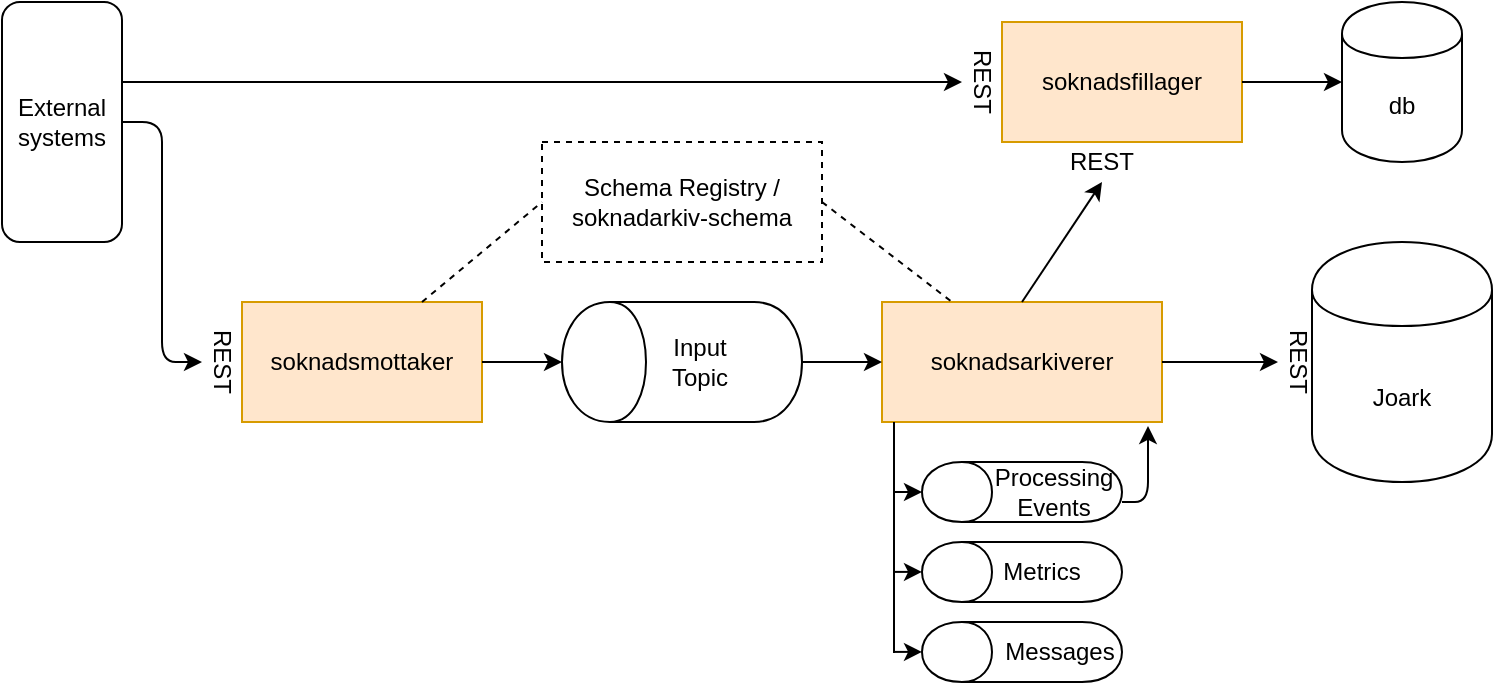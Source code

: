 <mxfile version="14.7.3" type="device"><diagram id="C5RBs43oDa-KdzZeNtuy" name="Page-1"><mxGraphModel dx="1038" dy="547" grid="1" gridSize="10" guides="1" tooltips="1" connect="1" arrows="1" fold="1" page="1" pageScale="1" pageWidth="827" pageHeight="1169" math="0" shadow="0"><root><mxCell id="WIyWlLk6GJQsqaUBKTNV-0"/><mxCell id="WIyWlLk6GJQsqaUBKTNV-1" parent="WIyWlLk6GJQsqaUBKTNV-0"/><mxCell id="EIYnQP945MdSidxrCzZS-0" value="&lt;div&gt;soknadsmottaker&lt;/div&gt;" style="rounded=0;whiteSpace=wrap;html=1;fillColor=#ffe6cc;strokeColor=#d79b00;" parent="WIyWlLk6GJQsqaUBKTNV-1" vertex="1"><mxGeometry x="130" y="160" width="120" height="60" as="geometry"/></mxCell><mxCell id="EIYnQP945MdSidxrCzZS-2" value="&lt;div&gt;Input&lt;/div&gt;&lt;div&gt;Topic&lt;/div&gt;" style="shape=cylinder;whiteSpace=wrap;html=1;boundedLbl=1;backgroundOutline=1;direction=north;" parent="WIyWlLk6GJQsqaUBKTNV-1" vertex="1"><mxGeometry x="290" y="160" width="120" height="60" as="geometry"/></mxCell><mxCell id="EIYnQP945MdSidxrCzZS-6" value="&lt;div&gt;Schema Registry /&lt;/div&gt;&lt;div&gt;soknadarkiv-schema&lt;br&gt;&lt;/div&gt;" style="rounded=0;whiteSpace=wrap;html=1;dashed=1;" parent="WIyWlLk6GJQsqaUBKTNV-1" vertex="1"><mxGeometry x="280" y="80" width="140" height="60" as="geometry"/></mxCell><mxCell id="EIYnQP945MdSidxrCzZS-7" value="" style="endArrow=none;dashed=1;html=1;entryX=0;entryY=0.5;entryDx=0;entryDy=0;exitX=0.75;exitY=0;exitDx=0;exitDy=0;" parent="WIyWlLk6GJQsqaUBKTNV-1" source="EIYnQP945MdSidxrCzZS-0" target="EIYnQP945MdSidxrCzZS-6" edge="1"><mxGeometry width="50" height="50" relative="1" as="geometry"><mxPoint x="210" y="160" as="sourcePoint"/><mxPoint x="260" y="110" as="targetPoint"/></mxGeometry></mxCell><mxCell id="EIYnQP945MdSidxrCzZS-8" value="" style="endArrow=classic;html=1;exitX=1;exitY=0.5;exitDx=0;exitDy=0;entryX=0.5;entryY=0;entryDx=0;entryDy=0;" parent="WIyWlLk6GJQsqaUBKTNV-1" source="EIYnQP945MdSidxrCzZS-0" target="EIYnQP945MdSidxrCzZS-2" edge="1"><mxGeometry width="50" height="50" relative="1" as="geometry"><mxPoint x="480" y="470" as="sourcePoint"/><mxPoint x="530" y="420" as="targetPoint"/></mxGeometry></mxCell><mxCell id="EIYnQP945MdSidxrCzZS-9" value="soknadsarkiverer" style="rounded=0;whiteSpace=wrap;html=1;fillColor=#ffe6cc;strokeColor=#d79b00;" parent="WIyWlLk6GJQsqaUBKTNV-1" vertex="1"><mxGeometry x="450" y="160" width="140" height="60" as="geometry"/></mxCell><mxCell id="EIYnQP945MdSidxrCzZS-10" value="&lt;div&gt;soknadsfillager&lt;/div&gt;" style="rounded=0;whiteSpace=wrap;html=1;fillColor=#ffe6cc;strokeColor=#d79b00;" parent="WIyWlLk6GJQsqaUBKTNV-1" vertex="1"><mxGeometry x="510" y="20" width="120" height="60" as="geometry"/></mxCell><mxCell id="EIYnQP945MdSidxrCzZS-11" value="db" style="shape=cylinder;whiteSpace=wrap;html=1;boundedLbl=1;backgroundOutline=1;" parent="WIyWlLk6GJQsqaUBKTNV-1" vertex="1"><mxGeometry x="680" y="10" width="60" height="80" as="geometry"/></mxCell><mxCell id="EIYnQP945MdSidxrCzZS-12" value="" style="endArrow=classic;startArrow=none;html=1;entryX=0;entryY=0.5;entryDx=0;entryDy=0;exitX=1;exitY=0.5;exitDx=0;exitDy=0;startFill=0;" parent="WIyWlLk6GJQsqaUBKTNV-1" source="EIYnQP945MdSidxrCzZS-10" target="EIYnQP945MdSidxrCzZS-11" edge="1"><mxGeometry width="50" height="50" relative="1" as="geometry"><mxPoint x="470" y="450" as="sourcePoint"/><mxPoint x="520" y="400" as="targetPoint"/></mxGeometry></mxCell><mxCell id="EIYnQP945MdSidxrCzZS-14" value="Joark" style="shape=cylinder;whiteSpace=wrap;html=1;boundedLbl=1;backgroundOutline=1;" parent="WIyWlLk6GJQsqaUBKTNV-1" vertex="1"><mxGeometry x="665" y="130" width="90" height="120" as="geometry"/></mxCell><mxCell id="EIYnQP945MdSidxrCzZS-15" value="" style="endArrow=classic;html=1;entryX=0.5;entryY=1;entryDx=0;entryDy=0;exitX=1;exitY=0.5;exitDx=0;exitDy=0;" parent="WIyWlLk6GJQsqaUBKTNV-1" source="EIYnQP945MdSidxrCzZS-9" target="EIYnQP945MdSidxrCzZS-28" edge="1"><mxGeometry width="50" height="50" relative="1" as="geometry"><mxPoint x="480" y="470" as="sourcePoint"/><mxPoint x="530" y="420" as="targetPoint"/></mxGeometry></mxCell><mxCell id="EIYnQP945MdSidxrCzZS-16" value="" style="endArrow=classic;html=1;entryX=0;entryY=0.5;entryDx=0;entryDy=0;exitX=0.5;exitY=1;exitDx=0;exitDy=0;" parent="WIyWlLk6GJQsqaUBKTNV-1" source="EIYnQP945MdSidxrCzZS-2" target="EIYnQP945MdSidxrCzZS-9" edge="1"><mxGeometry width="50" height="50" relative="1" as="geometry"><mxPoint x="480" y="470" as="sourcePoint"/><mxPoint x="530" y="420" as="targetPoint"/></mxGeometry></mxCell><mxCell id="EIYnQP945MdSidxrCzZS-17" value="" style="endArrow=none;dashed=1;html=1;entryX=0.25;entryY=0;entryDx=0;entryDy=0;exitX=1;exitY=0.5;exitDx=0;exitDy=0;" parent="WIyWlLk6GJQsqaUBKTNV-1" source="EIYnQP945MdSidxrCzZS-6" target="EIYnQP945MdSidxrCzZS-9" edge="1"><mxGeometry width="50" height="50" relative="1" as="geometry"><mxPoint x="220" y="170" as="sourcePoint"/><mxPoint x="300" y="120" as="targetPoint"/></mxGeometry></mxCell><mxCell id="EIYnQP945MdSidxrCzZS-18" value="REST" style="text;html=1;strokeColor=none;fillColor=none;align=center;verticalAlign=middle;whiteSpace=wrap;rounded=0;rotation=90;" parent="WIyWlLk6GJQsqaUBKTNV-1" vertex="1"><mxGeometry x="100" y="180" width="40" height="20" as="geometry"/></mxCell><mxCell id="EIYnQP945MdSidxrCzZS-21" value="REST" style="text;html=1;strokeColor=none;fillColor=none;align=center;verticalAlign=middle;whiteSpace=wrap;rounded=0;rotation=90;" parent="WIyWlLk6GJQsqaUBKTNV-1" vertex="1"><mxGeometry x="480" y="40" width="40" height="20" as="geometry"/></mxCell><mxCell id="EIYnQP945MdSidxrCzZS-23" value="External systems" style="rounded=1;whiteSpace=wrap;html=1;direction=south;" parent="WIyWlLk6GJQsqaUBKTNV-1" vertex="1"><mxGeometry x="10" y="10" width="60" height="120" as="geometry"/></mxCell><mxCell id="EIYnQP945MdSidxrCzZS-24" value="" style="endArrow=classic;html=1;exitX=0.25;exitY=0;exitDx=0;exitDy=0;entryX=0.5;entryY=1;entryDx=0;entryDy=0;" parent="WIyWlLk6GJQsqaUBKTNV-1" target="EIYnQP945MdSidxrCzZS-21" edge="1"><mxGeometry width="50" height="50" relative="1" as="geometry"><mxPoint x="70" y="50" as="sourcePoint"/><mxPoint x="430" y="50" as="targetPoint"/></mxGeometry></mxCell><mxCell id="EIYnQP945MdSidxrCzZS-27" value="" style="endArrow=classic;html=1;exitX=0.5;exitY=0;exitDx=0;exitDy=0;entryX=0.5;entryY=1;entryDx=0;entryDy=0;" parent="WIyWlLk6GJQsqaUBKTNV-1" source="EIYnQP945MdSidxrCzZS-23" target="EIYnQP945MdSidxrCzZS-18" edge="1"><mxGeometry width="50" height="50" relative="1" as="geometry"><mxPoint x="390" y="420" as="sourcePoint"/><mxPoint x="440" y="370" as="targetPoint"/><Array as="points"><mxPoint x="90" y="70"/><mxPoint x="90" y="190"/></Array></mxGeometry></mxCell><mxCell id="EIYnQP945MdSidxrCzZS-28" value="REST" style="text;html=1;strokeColor=none;fillColor=none;align=center;verticalAlign=middle;whiteSpace=wrap;rounded=0;rotation=90;" parent="WIyWlLk6GJQsqaUBKTNV-1" vertex="1"><mxGeometry x="638" y="180" width="40" height="20" as="geometry"/></mxCell><mxCell id="EIYnQP945MdSidxrCzZS-32" value="REST" style="text;html=1;strokeColor=none;fillColor=none;align=center;verticalAlign=middle;whiteSpace=wrap;rounded=0;rotation=0;" parent="WIyWlLk6GJQsqaUBKTNV-1" vertex="1"><mxGeometry x="540" y="80" width="40" height="20" as="geometry"/></mxCell><mxCell id="EIYnQP945MdSidxrCzZS-33" value="" style="endArrow=classic;startArrow=none;html=1;entryX=0.5;entryY=1;entryDx=0;entryDy=0;exitX=0.5;exitY=0;exitDx=0;exitDy=0;startFill=0;" parent="WIyWlLk6GJQsqaUBKTNV-1" source="EIYnQP945MdSidxrCzZS-9" target="EIYnQP945MdSidxrCzZS-32" edge="1"><mxGeometry width="50" height="50" relative="1" as="geometry"><mxPoint x="510" y="160" as="sourcePoint"/><mxPoint x="570" y="80" as="targetPoint"/></mxGeometry></mxCell><mxCell id="lcpefnkHUmwm4fg-5Jz9-0" value="" style="shape=cylinder;whiteSpace=wrap;html=1;boundedLbl=1;backgroundOutline=1;direction=north;" vertex="1" parent="WIyWlLk6GJQsqaUBKTNV-1"><mxGeometry x="470" y="240" width="100" height="30" as="geometry"/></mxCell><mxCell id="lcpefnkHUmwm4fg-5Jz9-1" value="" style="shape=cylinder;whiteSpace=wrap;html=1;boundedLbl=1;backgroundOutline=1;direction=north;" vertex="1" parent="WIyWlLk6GJQsqaUBKTNV-1"><mxGeometry x="470" y="280" width="100" height="30" as="geometry"/></mxCell><mxCell id="lcpefnkHUmwm4fg-5Jz9-2" value="" style="shape=cylinder;whiteSpace=wrap;html=1;boundedLbl=1;backgroundOutline=1;direction=north;" vertex="1" parent="WIyWlLk6GJQsqaUBKTNV-1"><mxGeometry x="470" y="320" width="100" height="30" as="geometry"/></mxCell><mxCell id="lcpefnkHUmwm4fg-5Jz9-10" value="" style="endArrow=none;html=1;entryX=0.058;entryY=1.05;entryDx=0;entryDy=0;entryPerimeter=0;" edge="1" parent="WIyWlLk6GJQsqaUBKTNV-1"><mxGeometry width="50" height="50" relative="1" as="geometry"><mxPoint x="456" y="335.47" as="sourcePoint"/><mxPoint x="456" y="220" as="targetPoint"/></mxGeometry></mxCell><mxCell id="lcpefnkHUmwm4fg-5Jz9-11" value="&lt;div&gt;Processing&lt;/div&gt;&lt;div&gt;Events&lt;br&gt;&lt;/div&gt;" style="text;html=1;strokeColor=none;fillColor=none;align=center;verticalAlign=middle;whiteSpace=wrap;rounded=0;" vertex="1" parent="WIyWlLk6GJQsqaUBKTNV-1"><mxGeometry x="516" y="245" width="40" height="20" as="geometry"/></mxCell><mxCell id="lcpefnkHUmwm4fg-5Jz9-12" value="Metrics" style="text;html=1;strokeColor=none;fillColor=none;align=center;verticalAlign=middle;whiteSpace=wrap;rounded=0;" vertex="1" parent="WIyWlLk6GJQsqaUBKTNV-1"><mxGeometry x="510" y="285" width="40" height="20" as="geometry"/></mxCell><mxCell id="lcpefnkHUmwm4fg-5Jz9-13" value="Messages" style="text;html=1;strokeColor=none;fillColor=none;align=center;verticalAlign=middle;whiteSpace=wrap;rounded=0;" vertex="1" parent="WIyWlLk6GJQsqaUBKTNV-1"><mxGeometry x="519" y="325" width="40" height="20" as="geometry"/></mxCell><mxCell id="lcpefnkHUmwm4fg-5Jz9-17" value="" style="endArrow=classic;html=1;exitX=0.333;exitY=1;exitDx=0;exitDy=0;exitPerimeter=0;entryX=0.95;entryY=1.033;entryDx=0;entryDy=0;entryPerimeter=0;" edge="1" parent="WIyWlLk6GJQsqaUBKTNV-1" source="lcpefnkHUmwm4fg-5Jz9-0" target="EIYnQP945MdSidxrCzZS-9"><mxGeometry width="50" height="50" relative="1" as="geometry"><mxPoint x="390" y="310" as="sourcePoint"/><mxPoint x="440" y="260" as="targetPoint"/><Array as="points"><mxPoint x="583" y="260"/></Array></mxGeometry></mxCell><mxCell id="lcpefnkHUmwm4fg-5Jz9-18" value="" style="endArrow=classic;html=1;entryX=0.5;entryY=0;entryDx=0;entryDy=0;" edge="1" parent="WIyWlLk6GJQsqaUBKTNV-1" target="lcpefnkHUmwm4fg-5Jz9-0"><mxGeometry width="50" height="50" relative="1" as="geometry"><mxPoint x="456" y="255" as="sourcePoint"/><mxPoint x="440" y="260" as="targetPoint"/></mxGeometry></mxCell><mxCell id="lcpefnkHUmwm4fg-5Jz9-20" value="" style="endArrow=classic;html=1;entryX=0.5;entryY=0;entryDx=0;entryDy=0;" edge="1" parent="WIyWlLk6GJQsqaUBKTNV-1"><mxGeometry width="50" height="50" relative="1" as="geometry"><mxPoint x="456" y="294.95" as="sourcePoint"/><mxPoint x="470" y="294.95" as="targetPoint"/></mxGeometry></mxCell><mxCell id="lcpefnkHUmwm4fg-5Jz9-21" value="" style="endArrow=classic;html=1;entryX=0.5;entryY=0;entryDx=0;entryDy=0;" edge="1" parent="WIyWlLk6GJQsqaUBKTNV-1"><mxGeometry width="50" height="50" relative="1" as="geometry"><mxPoint x="456" y="334.95" as="sourcePoint"/><mxPoint x="470" y="334.95" as="targetPoint"/></mxGeometry></mxCell></root></mxGraphModel></diagram></mxfile>